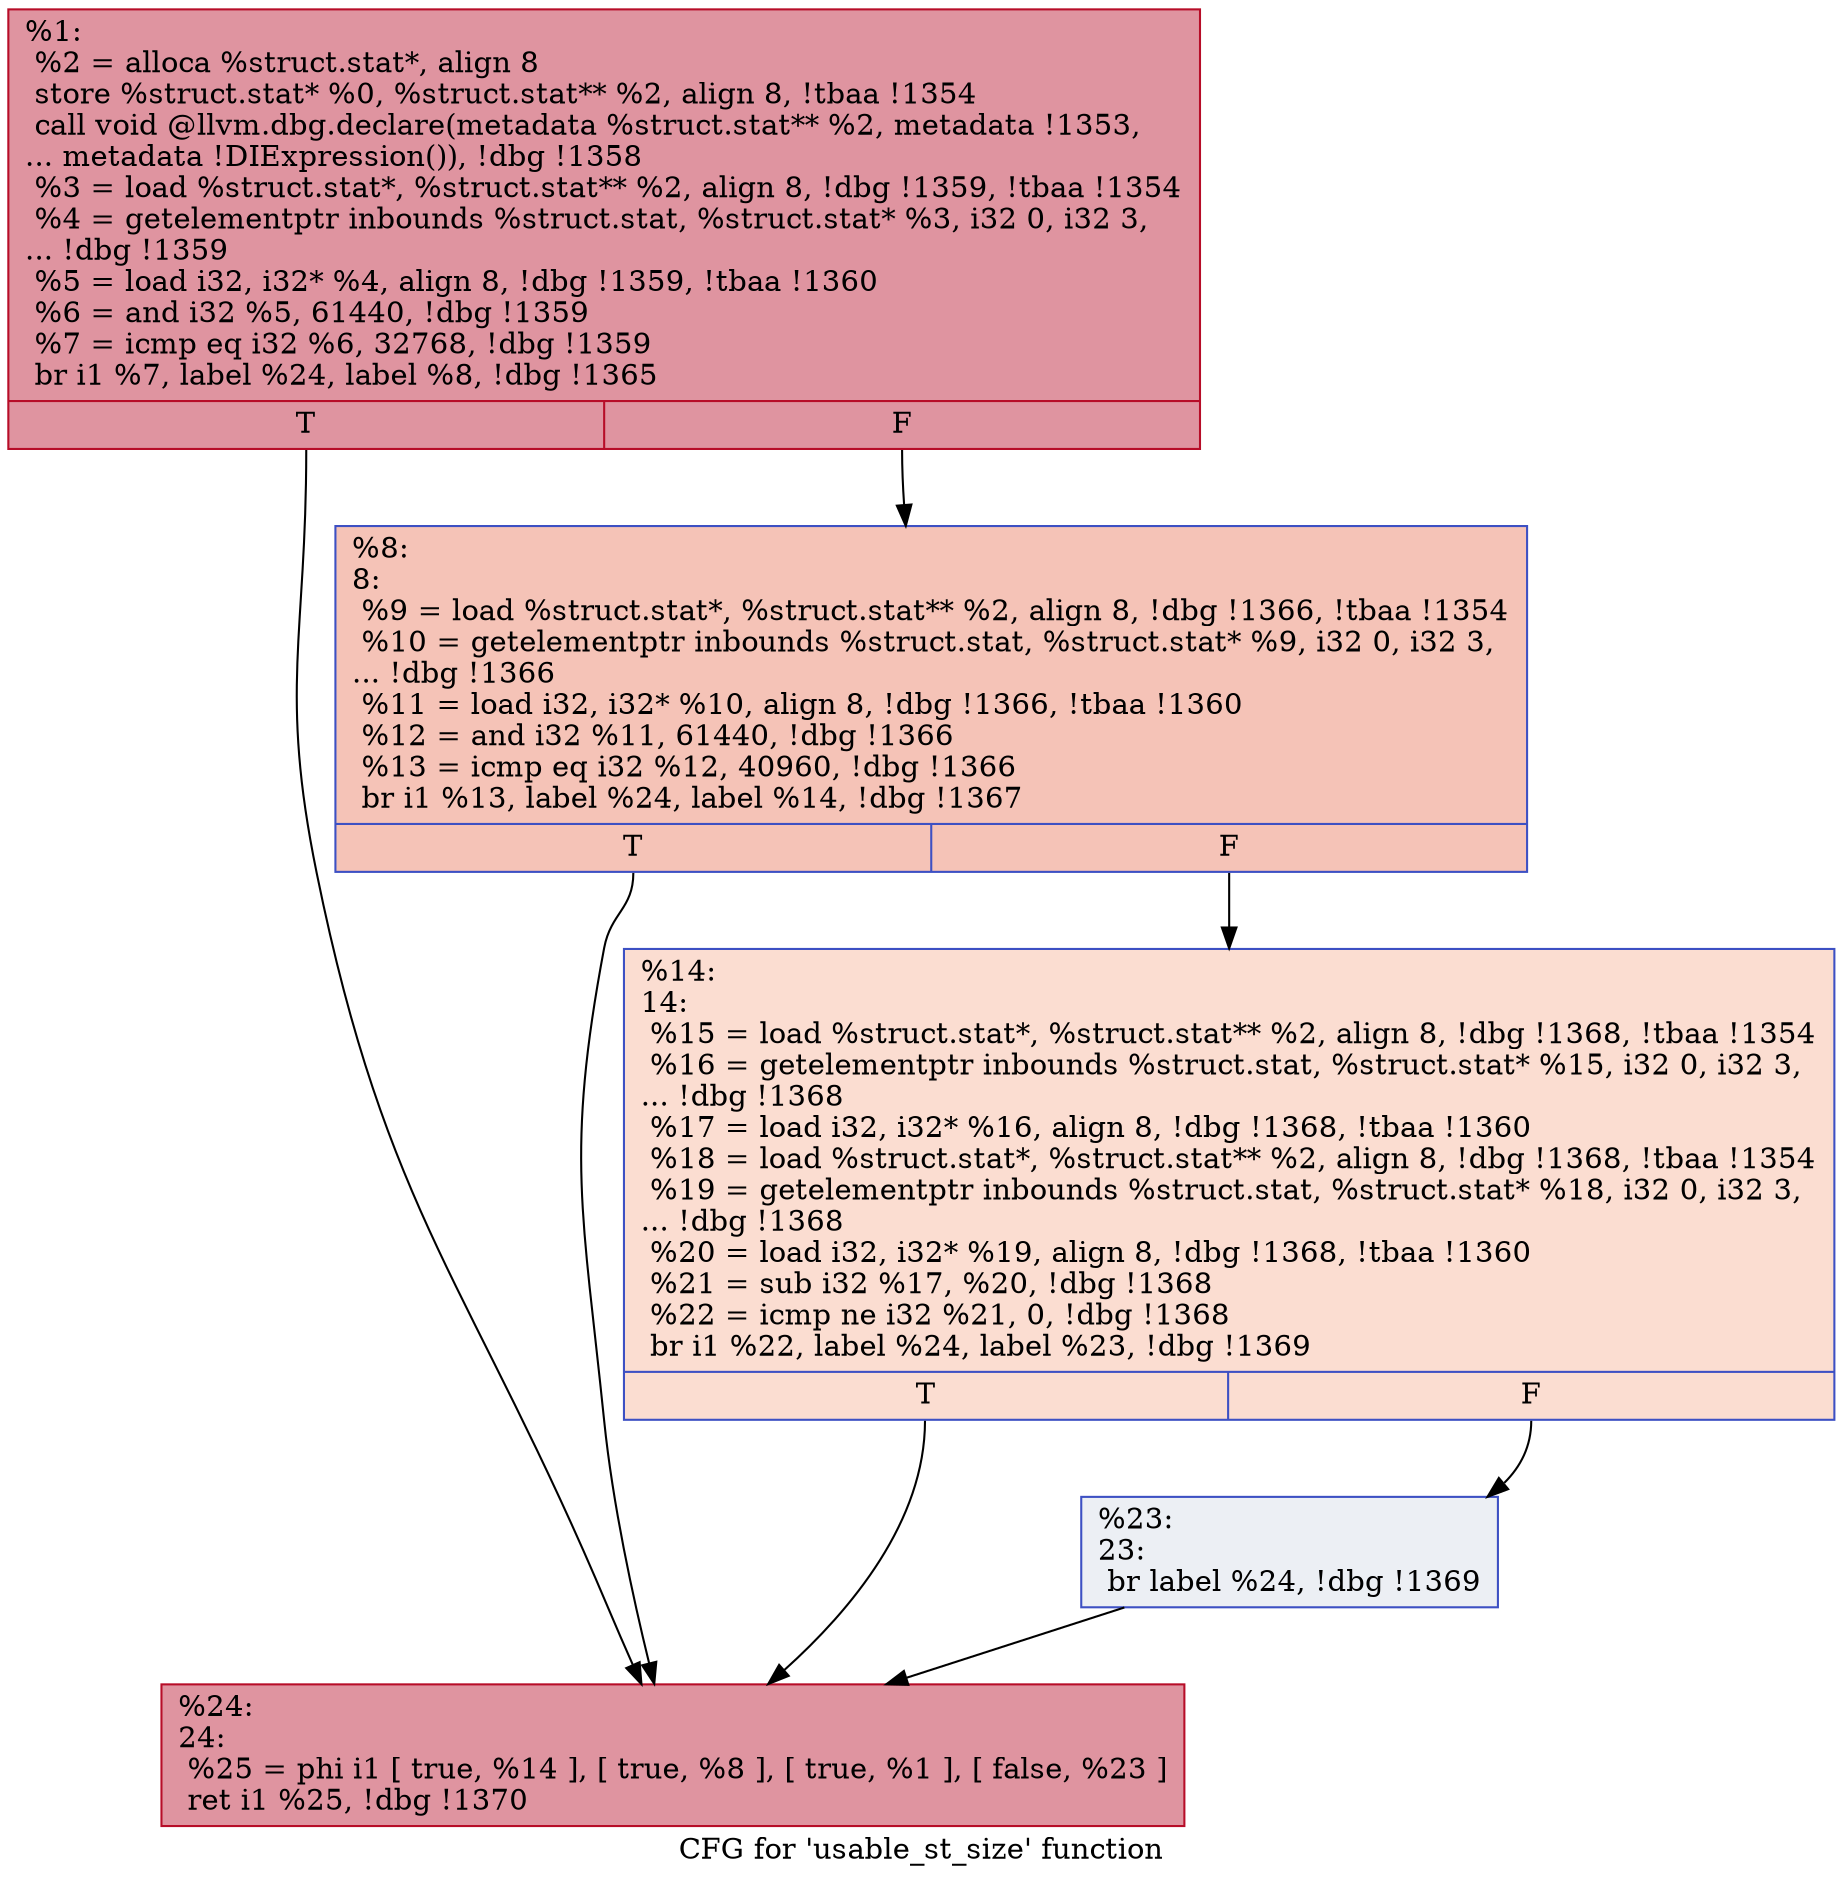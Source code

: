 digraph "CFG for 'usable_st_size' function" {
	label="CFG for 'usable_st_size' function";

	Node0xf7c260 [shape=record,color="#b70d28ff", style=filled, fillcolor="#b70d2870",label="{%1:\l  %2 = alloca %struct.stat*, align 8\l  store %struct.stat* %0, %struct.stat** %2, align 8, !tbaa !1354\l  call void @llvm.dbg.declare(metadata %struct.stat** %2, metadata !1353,\l... metadata !DIExpression()), !dbg !1358\l  %3 = load %struct.stat*, %struct.stat** %2, align 8, !dbg !1359, !tbaa !1354\l  %4 = getelementptr inbounds %struct.stat, %struct.stat* %3, i32 0, i32 3,\l... !dbg !1359\l  %5 = load i32, i32* %4, align 8, !dbg !1359, !tbaa !1360\l  %6 = and i32 %5, 61440, !dbg !1359\l  %7 = icmp eq i32 %6, 32768, !dbg !1359\l  br i1 %7, label %24, label %8, !dbg !1365\l|{<s0>T|<s1>F}}"];
	Node0xf7c260:s0 -> Node0xfee050;
	Node0xf7c260:s1 -> Node0xfedf60;
	Node0xfedf60 [shape=record,color="#3d50c3ff", style=filled, fillcolor="#e8765c70",label="{%8:\l8:                                                \l  %9 = load %struct.stat*, %struct.stat** %2, align 8, !dbg !1366, !tbaa !1354\l  %10 = getelementptr inbounds %struct.stat, %struct.stat* %9, i32 0, i32 3,\l... !dbg !1366\l  %11 = load i32, i32* %10, align 8, !dbg !1366, !tbaa !1360\l  %12 = and i32 %11, 61440, !dbg !1366\l  %13 = icmp eq i32 %12, 40960, !dbg !1366\l  br i1 %13, label %24, label %14, !dbg !1367\l|{<s0>T|<s1>F}}"];
	Node0xfedf60:s0 -> Node0xfee050;
	Node0xfedf60:s1 -> Node0xfedfb0;
	Node0xfedfb0 [shape=record,color="#3d50c3ff", style=filled, fillcolor="#f7b39670",label="{%14:\l14:                                               \l  %15 = load %struct.stat*, %struct.stat** %2, align 8, !dbg !1368, !tbaa !1354\l  %16 = getelementptr inbounds %struct.stat, %struct.stat* %15, i32 0, i32 3,\l... !dbg !1368\l  %17 = load i32, i32* %16, align 8, !dbg !1368, !tbaa !1360\l  %18 = load %struct.stat*, %struct.stat** %2, align 8, !dbg !1368, !tbaa !1354\l  %19 = getelementptr inbounds %struct.stat, %struct.stat* %18, i32 0, i32 3,\l... !dbg !1368\l  %20 = load i32, i32* %19, align 8, !dbg !1368, !tbaa !1360\l  %21 = sub i32 %17, %20, !dbg !1368\l  %22 = icmp ne i32 %21, 0, !dbg !1368\l  br i1 %22, label %24, label %23, !dbg !1369\l|{<s0>T|<s1>F}}"];
	Node0xfedfb0:s0 -> Node0xfee050;
	Node0xfedfb0:s1 -> Node0xfee000;
	Node0xfee000 [shape=record,color="#3d50c3ff", style=filled, fillcolor="#d4dbe670",label="{%23:\l23:                                               \l  br label %24, !dbg !1369\l}"];
	Node0xfee000 -> Node0xfee050;
	Node0xfee050 [shape=record,color="#b70d28ff", style=filled, fillcolor="#b70d2870",label="{%24:\l24:                                               \l  %25 = phi i1 [ true, %14 ], [ true, %8 ], [ true, %1 ], [ false, %23 ]\l  ret i1 %25, !dbg !1370\l}"];
}
